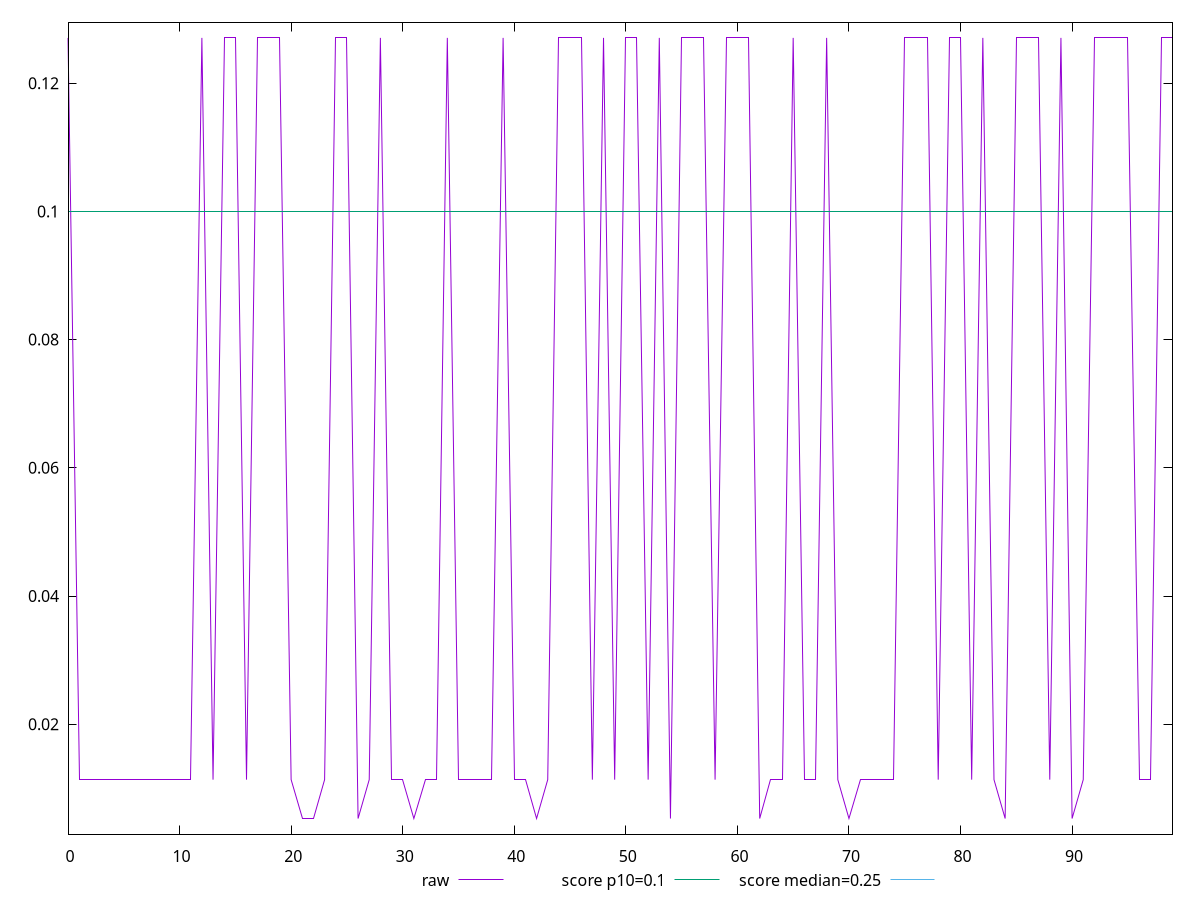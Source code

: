 reset

$raw <<EOF
0 0.12706176386939155
1 0.011352840529547797
2 0.011352840529547797
3 0.011352840529547797
4 0.011352840529547797
5 0.011352840529547797
6 0.011352840529547797
7 0.011352840529547797
8 0.011352840529547797
9 0.011352840529547797
10 0.011352840529547797
11 0.011352840529547797
12 0.12706176386939155
13 0.011352840529547797
14 0.12706176386939155
15 0.12706176386939155
16 0.011352840529547797
17 0.12706176386939155
18 0.12706176386939155
19 0.12706176386939155
20 0.011352840529547797
21 0.005289688110351562
22 0.005289688110351562
23 0.011352840529547797
24 0.12706176386939155
25 0.12706176386939155
26 0.005289688110351562
27 0.011352840529547797
28 0.12706176386939155
29 0.011352840529547797
30 0.011352840529547797
31 0.005289688110351562
32 0.011352840529547797
33 0.011352840529547797
34 0.12706176386939155
35 0.011352840529547797
36 0.011352840529547797
37 0.011352840529547797
38 0.011352840529547797
39 0.12706176386939155
40 0.011352840529547797
41 0.011352840529547797
42 0.005289688110351562
43 0.011352840529547797
44 0.12706176386939155
45 0.12706176386939155
46 0.12706176386939155
47 0.011352840529547797
48 0.12706176386939155
49 0.011352840529547797
50 0.12706176386939155
51 0.12706176386939155
52 0.011352840529547797
53 0.12706176386939155
54 0.005289688110351562
55 0.12706176386939155
56 0.12706176386939155
57 0.12706176386939155
58 0.011352840529547797
59 0.12706176386939155
60 0.12706176386939155
61 0.12706176386939155
62 0.005289688110351562
63 0.011352840529547797
64 0.011352840529547797
65 0.12706176386939155
66 0.011352840529547797
67 0.011352840529547797
68 0.12706176386939155
69 0.011352840529547797
70 0.005289688110351562
71 0.011352840529547797
72 0.011352840529547797
73 0.011352840529547797
74 0.011352840529547797
75 0.12706176386939155
76 0.12706176386939155
77 0.12706176386939155
78 0.011352840529547797
79 0.12706176386939155
80 0.12706176386939155
81 0.011352840529547797
82 0.12706176386939155
83 0.011352840529547797
84 0.005289688110351562
85 0.12706176386939155
86 0.12706176386939155
87 0.12706176386939155
88 0.011352840529547797
89 0.12706176386939155
90 0.005289688110351562
91 0.011352840529547797
92 0.12706176386939155
93 0.12706176386939155
94 0.12706176386939155
95 0.12706176386939155
96 0.011352840529547797
97 0.011352840529547797
98 0.12706176386939155
99 0.12706176386939155
EOF

set key outside below
set xrange [0:99]
set yrange [0.002854246595170762:0.12949720538457235]
set trange [0.002854246595170762:0.12949720538457235]
set terminal svg size 640, 500 enhanced background rgb 'white'
set output "reports/report_00032_2021-02-25T10-28-15.087Z/cumulative-layout-shift/samples/card/raw/values.svg"

plot $raw title "raw" with line, \
     0.1 title "score p10=0.1", \
     0.25 title "score median=0.25"

reset
